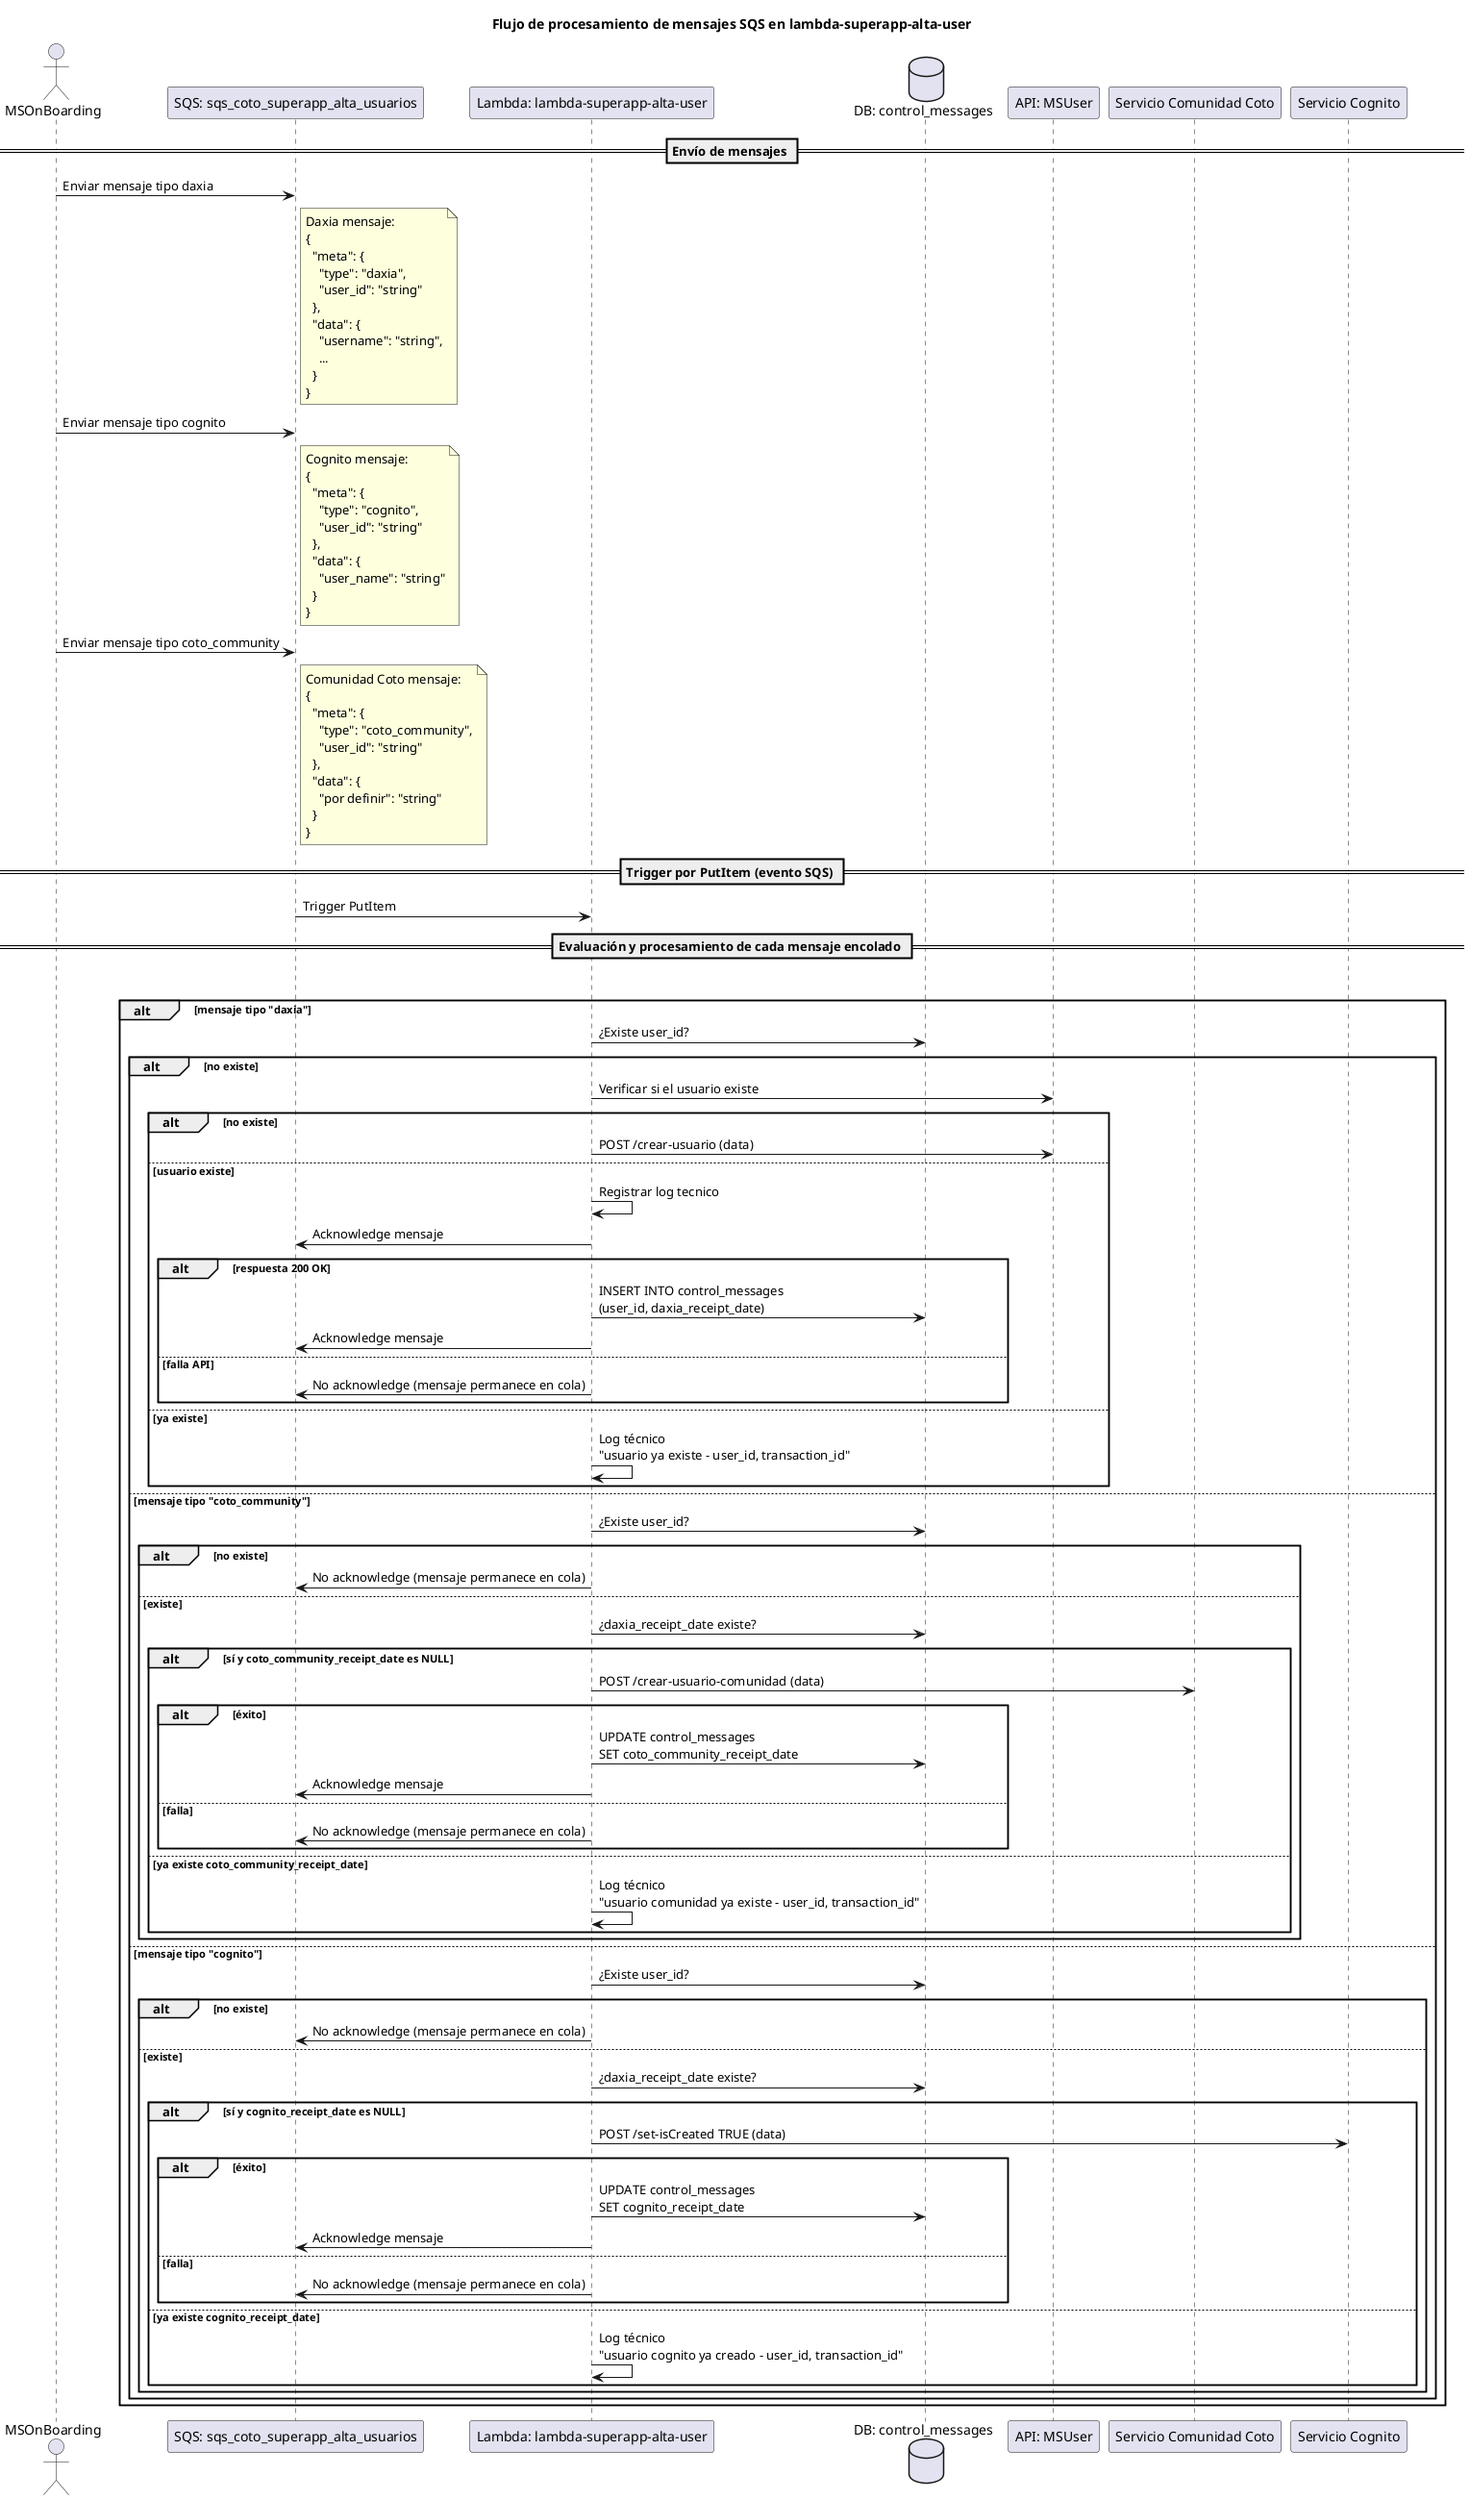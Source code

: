 @startuml
title Flujo de procesamiento de mensajes SQS en lambda-superapp-alta-user

actor "MSOnBoarding" as MS
participant "SQS: sqs_coto_superapp_alta_usuarios" as SQS
participant "Lambda: lambda-superapp-alta-user" as Lambda
database "DB: control_messages" as DB
participant "API: MSUser" as MSUser
participant "Servicio Comunidad Coto" as Comunidad
participant "Servicio Cognito" as Cognito

== Envío de mensajes ==
MS -> SQS : Enviar mensaje tipo daxia
note right of SQS
Daxia mensaje:
{
  "meta": {
    "type": "daxia",
    "user_id": "string"
  },
  "data": {
    "username": "string",
    ...
  }
}
end note

MS -> SQS : Enviar mensaje tipo cognito
note right of SQS
Cognito mensaje:
{
  "meta": {
    "type": "cognito",
    "user_id": "string"
  },
  "data": {
    "user_name": "string"
  }
}
end note

MS -> SQS : Enviar mensaje tipo coto_community
note right of SQS
Comunidad Coto mensaje:
{
  "meta": {
    "type": "coto_community",
    "user_id": "string"
  },
  "data": {
    "por definir": "string"
  }
}
end note

== Trigger por PutItem (evento SQS) ==
SQS -> Lambda : Trigger PutItem

== Evaluación y procesamiento de cada mensaje encolado ==
loop por cada mensaje
    alt mensaje tipo "daxia"
        Lambda -> DB : ¿Existe user_id?
        alt no existe
            Lambda -> MSUser : Verificar si el usuario existe
            alt no existe
               Lambda -> MSUser : POST /crear-usuario (data)
            else usuario existe
               Lambda -> Lambda : Registrar log tecnico
               Lambda -> SQS : Acknowledge mensaje
            alt respuesta 200 OK
                Lambda -> DB : INSERT INTO control_messages\n(user_id, daxia_receipt_date)
                Lambda -> SQS : Acknowledge mensaje
            else falla API
                Lambda -> SQS : No acknowledge (mensaje permanece en cola)
            end
        else ya existe
            Lambda -> Lambda : Log técnico\n"usuario ya existe - user_id, transaction_id"
        end

    else mensaje tipo "coto_community"
        Lambda -> DB : ¿Existe user_id?
        alt no existe
            Lambda -> SQS : No acknowledge (mensaje permanece en cola)
        else existe
            Lambda -> DB : ¿daxia_receipt_date existe?
            alt sí y coto_community_receipt_date es NULL
                Lambda -> Comunidad : POST /crear-usuario-comunidad (data)
                alt éxito
                    Lambda -> DB : UPDATE control_messages\nSET coto_community_receipt_date
                    Lambda -> SQS : Acknowledge mensaje
                else falla
                    Lambda -> SQS : No acknowledge (mensaje permanece en cola)
                end
            else ya existe coto_community_receipt_date
                Lambda -> Lambda : Log técnico\n"usuario comunidad ya existe - user_id, transaction_id"
            end
        end

    else mensaje tipo "cognito"
        Lambda -> DB : ¿Existe user_id?
        alt no existe
            Lambda -> SQS : No acknowledge (mensaje permanece en cola)
        else existe
            Lambda -> DB : ¿daxia_receipt_date existe?
            alt sí y cognito_receipt_date es NULL
                Lambda -> Cognito : POST /set-isCreated TRUE (data)
                alt éxito
                    Lambda -> DB : UPDATE control_messages\nSET cognito_receipt_date
                    Lambda -> SQS : Acknowledge mensaje
                else falla
                    Lambda -> SQS : No acknowledge (mensaje permanece en cola)
                end
            else ya existe cognito_receipt_date
                Lambda -> Lambda : Log técnico\n"usuario cognito ya creado - user_id, transaction_id"
            end
        end
    end
end
@enduml